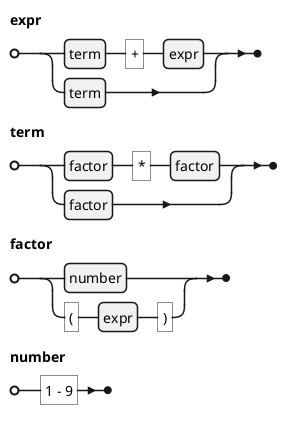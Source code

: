 @startebnf
expr = term, "+", expr | term;
term = factor, "*", factor | factor;
factor = number | "(", expr, ")";
number = "1 - 9";
@endyaml
